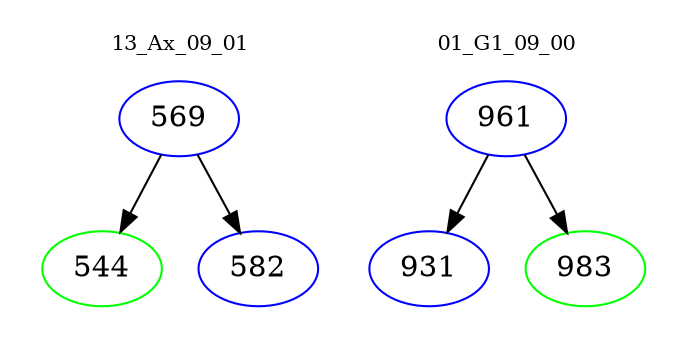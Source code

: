 digraph{
subgraph cluster_0 {
color = white
label = "13_Ax_09_01";
fontsize=10;
T0_569 [label="569", color="blue"]
T0_569 -> T0_544 [color="black"]
T0_544 [label="544", color="green"]
T0_569 -> T0_582 [color="black"]
T0_582 [label="582", color="blue"]
}
subgraph cluster_1 {
color = white
label = "01_G1_09_00";
fontsize=10;
T1_961 [label="961", color="blue"]
T1_961 -> T1_931 [color="black"]
T1_931 [label="931", color="blue"]
T1_961 -> T1_983 [color="black"]
T1_983 [label="983", color="green"]
}
}

